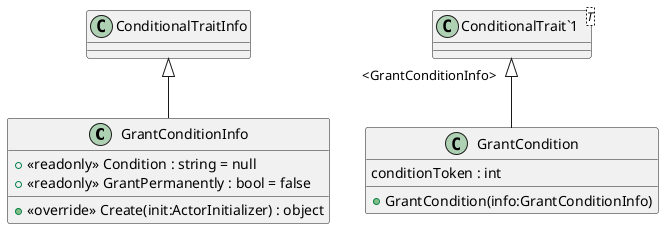 @startuml
class GrantConditionInfo {
    + <<readonly>> Condition : string = null
    + <<readonly>> GrantPermanently : bool = false
    + <<override>> Create(init:ActorInitializer) : object
}
class GrantCondition {
    conditionToken : int
    + GrantCondition(info:GrantConditionInfo)
}
class "ConditionalTrait`1"<T> {
}
ConditionalTraitInfo <|-- GrantConditionInfo
"ConditionalTrait`1" "<GrantConditionInfo>" <|-- GrantCondition
@enduml
